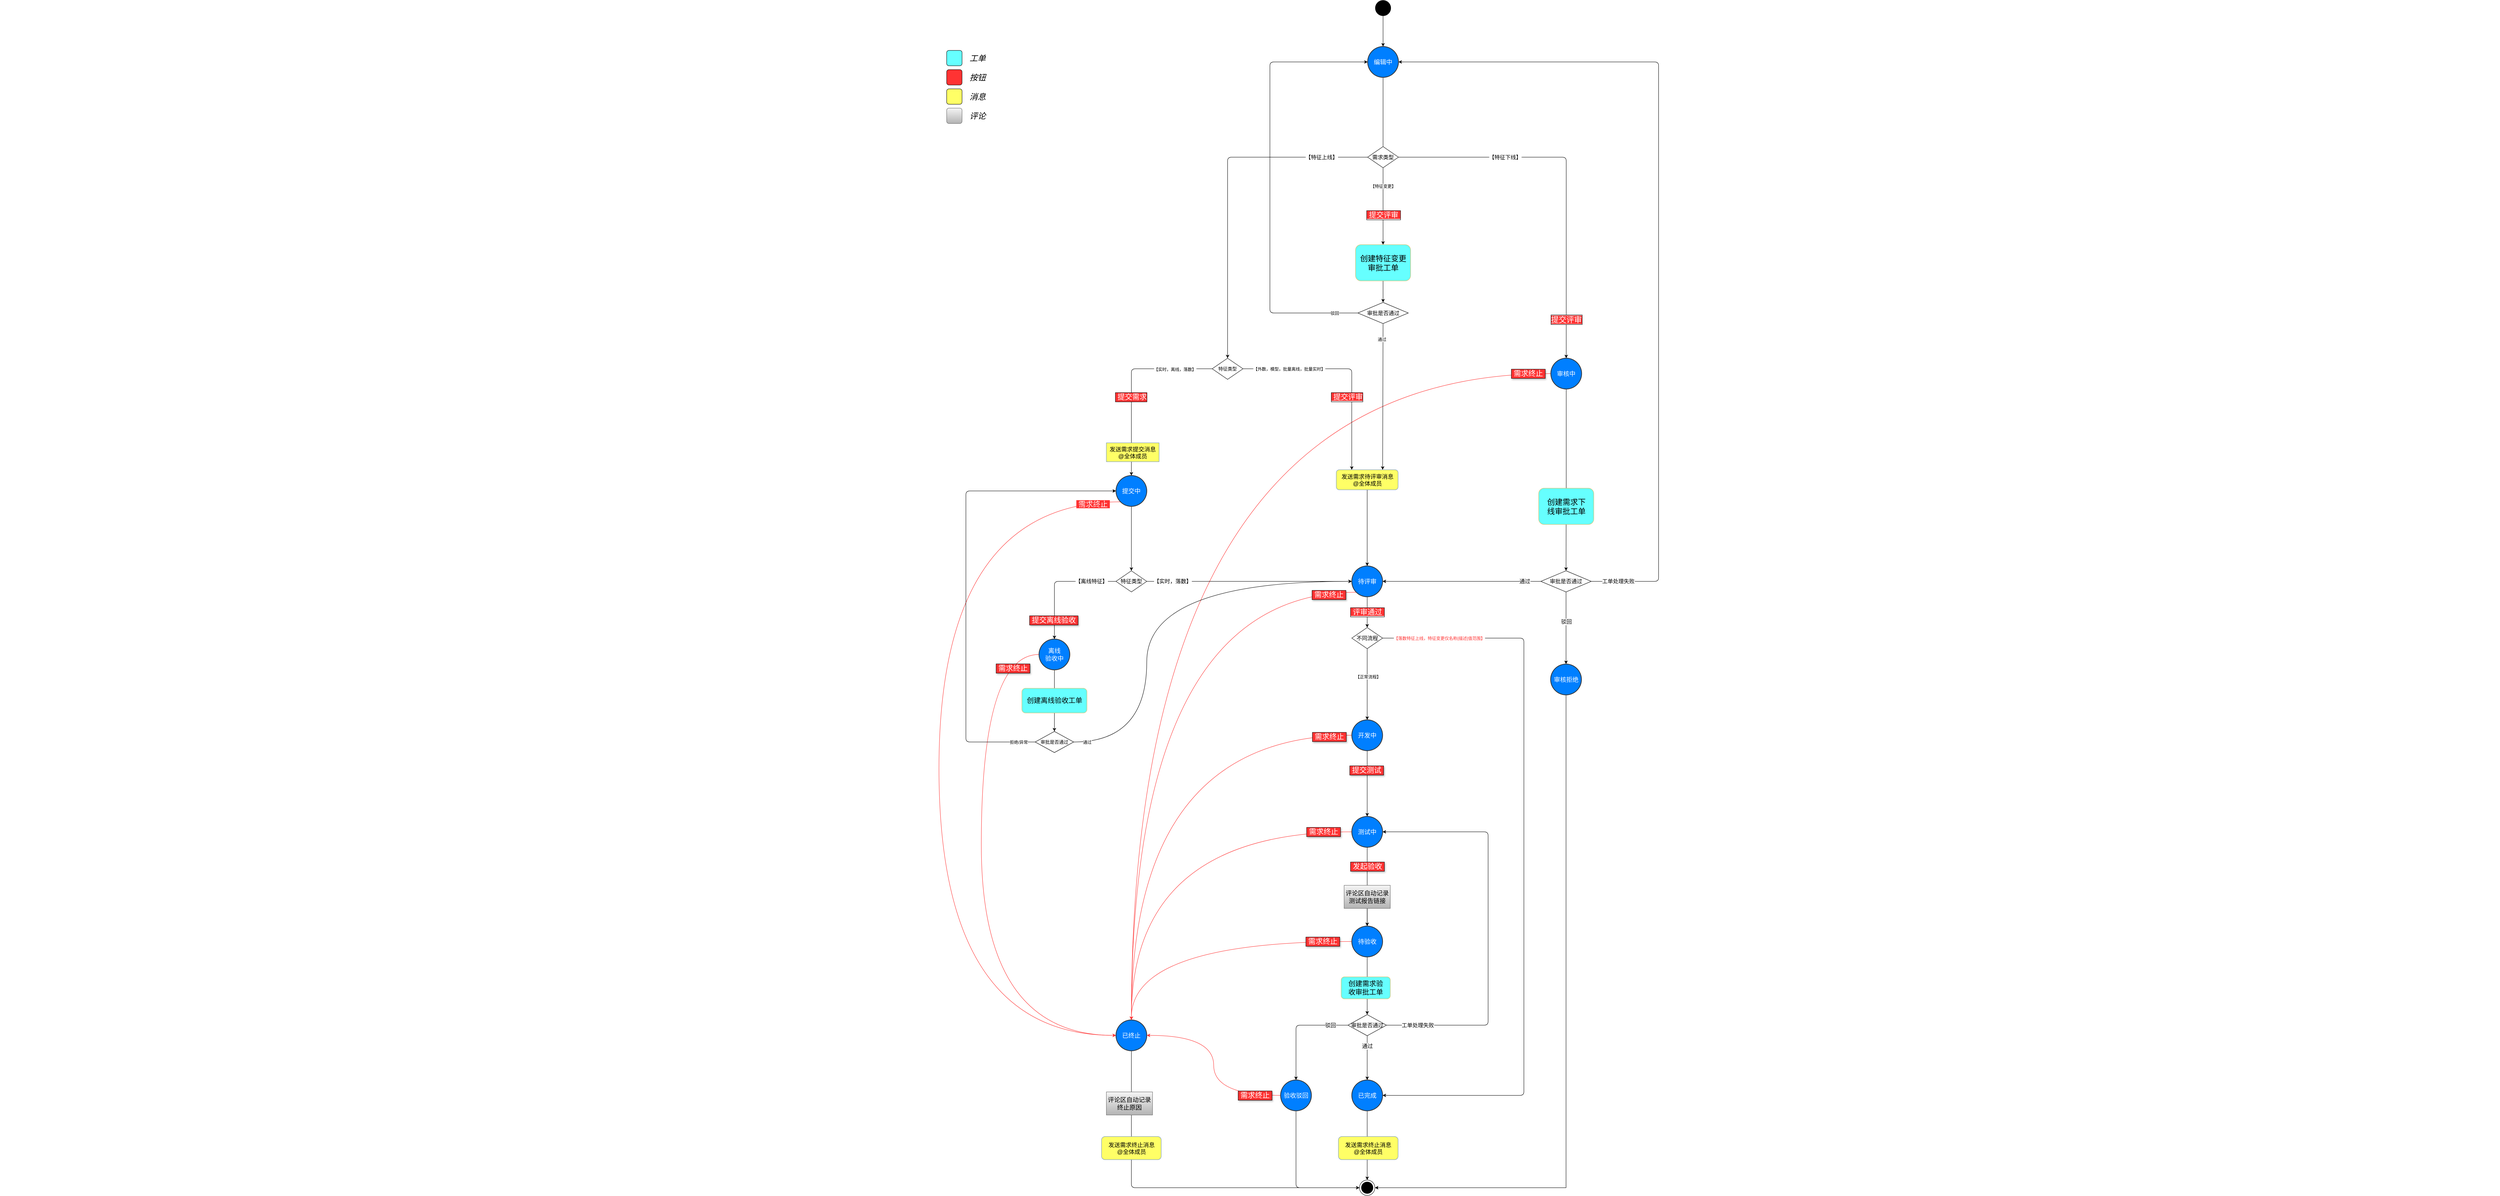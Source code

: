 <mxfile version="24.7.6">
  <diagram name="第 1 页" id="z-M220Xnp6lkOxsr2ZW7">
    <mxGraphModel dx="9175" dy="10746" grid="0" gridSize="10" guides="1" tooltips="1" connect="1" arrows="1" fold="1" page="1" pageScale="2" pageWidth="3300" pageHeight="4681" background="none" math="0" shadow="0">
      <root>
        <mxCell id="0" />
        <mxCell id="1" parent="0" />
        <mxCell id="qgJqCZxHj2D4JbPyjESp-24" style="edgeStyle=orthogonalEdgeStyle;rounded=0;orthogonalLoop=1;jettySize=auto;html=1;exitX=0.5;exitY=1;exitDx=0;exitDy=0;entryX=0.5;entryY=0;entryDx=0;entryDy=0;endArrow=none;endFill=0;" parent="1" source="qgJqCZxHj2D4JbPyjESp-26" target="qgJqCZxHj2D4JbPyjESp-67" edge="1">
          <mxGeometry relative="1" as="geometry" />
        </mxCell>
        <mxCell id="qgJqCZxHj2D4JbPyjESp-26" value="编辑中" style="ellipse;whiteSpace=wrap;html=1;aspect=fixed;strokeWidth=2;fillColor=#007FFF;strokeColor=#36393d;fontColor=#FFFFFF;fontSize=16;" parent="1" vertex="1">
          <mxGeometry x="1374.02" y="-10" width="80" height="80" as="geometry" />
        </mxCell>
        <mxCell id="qgJqCZxHj2D4JbPyjESp-27" style="edgeStyle=orthogonalEdgeStyle;rounded=0;orthogonalLoop=1;jettySize=auto;html=1;exitX=0.5;exitY=1;exitDx=0;exitDy=0;entryX=0.5;entryY=0;entryDx=0;entryDy=0;curved=1;strokeColor=#000000;" parent="1" source="qgJqCZxHj2D4JbPyjESp-29" target="qgJqCZxHj2D4JbPyjESp-112" edge="1">
          <mxGeometry relative="1" as="geometry" />
        </mxCell>
        <mxCell id="FUP94ncfJCfUUYkLqNeV-58" value="&lt;span style=&quot;color: rgb(255, 255, 255); font-size: 19px; background-color: rgb(255, 51, 51);&quot;&gt;&amp;nbsp;需求终止&amp;nbsp;&lt;/span&gt;" style="edgeLabel;html=1;align=center;verticalAlign=middle;resizable=0;points=[];" vertex="1" connectable="0" parent="qgJqCZxHj2D4JbPyjESp-27">
          <mxGeometry x="-0.152" y="-2" relative="1" as="geometry">
            <mxPoint x="-98" y="-76" as="offset" />
          </mxGeometry>
        </mxCell>
        <mxCell id="FUP94ncfJCfUUYkLqNeV-60" style="edgeStyle=orthogonalEdgeStyle;rounded=0;orthogonalLoop=1;jettySize=auto;html=1;exitX=0;exitY=1;exitDx=0;exitDy=0;entryX=0;entryY=0.5;entryDx=0;entryDy=0;curved=1;strokeColor=#FF3333;labelBorderColor=default;" edge="1" parent="1" source="qgJqCZxHj2D4JbPyjESp-29" target="qgJqCZxHj2D4JbPyjESp-52">
          <mxGeometry relative="1" as="geometry">
            <Array as="points">
              <mxPoint x="260" y="1173" />
              <mxPoint x="260" y="2560" />
            </Array>
          </mxGeometry>
        </mxCell>
        <mxCell id="qgJqCZxHj2D4JbPyjESp-29" value="提交中" style="ellipse;whiteSpace=wrap;html=1;aspect=fixed;strokeWidth=2;fillColor=#007FFF;strokeColor=#36393d;fontColor=#FFFFFF;fontSize=16;" parent="1" vertex="1">
          <mxGeometry x="720" y="1105" width="80" height="80" as="geometry" />
        </mxCell>
        <mxCell id="qgJqCZxHj2D4JbPyjESp-30" style="edgeStyle=orthogonalEdgeStyle;rounded=0;orthogonalLoop=1;jettySize=auto;html=1;exitX=0;exitY=0.5;exitDx=0;exitDy=0;entryX=0;entryY=0.5;entryDx=0;entryDy=0;curved=1;strokeColor=#FF3333;" parent="1" source="qgJqCZxHj2D4JbPyjESp-33" target="qgJqCZxHj2D4JbPyjESp-52" edge="1">
          <mxGeometry relative="1" as="geometry">
            <Array as="points">
              <mxPoint x="370" y="1570" />
              <mxPoint x="370" y="2560" />
            </Array>
          </mxGeometry>
        </mxCell>
        <mxCell id="qgJqCZxHj2D4JbPyjESp-31" value="&lt;span style=&quot;font-size: 19px;&quot;&gt;&amp;nbsp;需求终止&amp;nbsp;&lt;/span&gt;" style="edgeLabel;html=1;align=center;verticalAlign=middle;resizable=0;points=[];labelBorderColor=#000000;fontSize=19;spacingTop=0;spacingLeft=0;textShadow=1;labelBackgroundColor=#FF3333;fontColor=#FFFFFF;" parent="qgJqCZxHj2D4JbPyjESp-30" vertex="1" connectable="0">
          <mxGeometry x="-0.908" y="36" relative="1" as="geometry">
            <mxPoint as="offset" />
          </mxGeometry>
        </mxCell>
        <mxCell id="qgJqCZxHj2D4JbPyjESp-32" style="edgeStyle=orthogonalEdgeStyle;rounded=0;orthogonalLoop=1;jettySize=auto;html=1;exitX=0.5;exitY=1;exitDx=0;exitDy=0;entryX=0.5;entryY=0;entryDx=0;entryDy=0;" parent="1" source="qgJqCZxHj2D4JbPyjESp-33" target="qgJqCZxHj2D4JbPyjESp-96" edge="1">
          <mxGeometry relative="1" as="geometry" />
        </mxCell>
        <mxCell id="qgJqCZxHj2D4JbPyjESp-33" value="离线&lt;div&gt;验收中&lt;/div&gt;" style="ellipse;whiteSpace=wrap;html=1;aspect=fixed;strokeWidth=2;fillColor=#007FFF;strokeColor=#36393d;fontColor=#FFFFFF;fontSize=16;" parent="1" vertex="1">
          <mxGeometry x="520" y="1530" width="80" height="80" as="geometry" />
        </mxCell>
        <mxCell id="qgJqCZxHj2D4JbPyjESp-36" style="edgeStyle=orthogonalEdgeStyle;rounded=0;orthogonalLoop=1;jettySize=auto;html=1;exitX=0;exitY=1;exitDx=0;exitDy=0;entryX=0.5;entryY=0;entryDx=0;entryDy=0;curved=1;strokeColor=#FF3333;" parent="1" source="qgJqCZxHj2D4JbPyjESp-39" target="qgJqCZxHj2D4JbPyjESp-52" edge="1">
          <mxGeometry relative="1" as="geometry" />
        </mxCell>
        <mxCell id="qgJqCZxHj2D4JbPyjESp-37" value="&lt;span style=&quot;color: rgba(0, 0, 0, 0); font-family: monospace; font-size: 0px; text-align: start; background-color: rgb(251, 251, 251);&quot;&gt;%3CmxGraphModel%3E%3Croot%3E%3CmxCell%20id%3D%220%22%2F%3E%3CmxCell%20id%3D%221%22%20parent%3D%220%22%2F%3E%3CmxCell%20id%3D%222%22%20value%3D%22%26amp%3Bnbsp%3B%E9%9C%80%E6%B1%82%E7%BB%88%E6%AD%A2%26amp%3Bnbsp%3B%22%20style%3D%22edgeLabel%3Bhtml%3D1%3Balign%3Dcenter%3BverticalAlign%3Dmiddle%3Bresizable%3D0%3Bpoints%3D%5B%5D%3BlabelBorderColor%3Ddefault%3BlabelBackgroundColor%3D%2366FF66%3BfontSize%3D15%3B%22%20vertex%3D%221%22%20connectable%3D%220%22%20parent%3D%221%22%3E%3CmxGeometry%20x%3D%221789.556%22%20y%3D%22840%22%20as%3D%22geometry%22%2F%3E%3C%2FmxCell%3E%3C%2Froot%3E%3C%2FmxGraphModel%3E&lt;/span&gt;" style="edgeLabel;html=1;align=center;verticalAlign=middle;resizable=0;points=[];" parent="qgJqCZxHj2D4JbPyjESp-36" vertex="1" connectable="0">
          <mxGeometry x="-0.917" y="10" relative="1" as="geometry">
            <mxPoint as="offset" />
          </mxGeometry>
        </mxCell>
        <mxCell id="qgJqCZxHj2D4JbPyjESp-38" value="&lt;font style=&quot;font-size: 19px;&quot;&gt;&amp;nbsp;需求终止&amp;nbsp;&lt;/font&gt;" style="edgeLabel;html=1;align=center;verticalAlign=middle;resizable=0;points=[];labelBorderColor=#000000;labelBackgroundColor=#FF3333;fontSize=19;spacingTop=0;spacingLeft=0;textShadow=1;fontColor=#FFFFFF;" parent="qgJqCZxHj2D4JbPyjESp-36" vertex="1" connectable="0">
          <mxGeometry x="-0.916" y="3" relative="1" as="geometry">
            <mxPoint x="-1" y="3" as="offset" />
          </mxGeometry>
        </mxCell>
        <mxCell id="FUP94ncfJCfUUYkLqNeV-16" value="&lt;meta charset=&quot;utf-8&quot;&gt;&lt;span style=&quot;color: rgb(255, 255, 255); font-family: Helvetica; font-size: 19px; font-style: normal; font-variant-ligatures: normal; font-variant-caps: normal; font-weight: 400; letter-spacing: normal; orphans: 2; text-align: center; text-indent: 0px; text-transform: none; widows: 2; word-spacing: 0px; -webkit-text-stroke-width: 0px; white-space: nowrap; background-color: rgb(255, 51, 51); text-decoration-thickness: initial; text-decoration-style: initial; text-decoration-color: initial; display: inline !important; float: none;&quot;&gt;&amp;nbsp;评审通过&amp;nbsp;&lt;/span&gt;" style="edgeStyle=orthogonalEdgeStyle;rounded=0;orthogonalLoop=1;jettySize=auto;html=1;exitX=0.5;exitY=1;exitDx=0;exitDy=0;entryX=0.5;entryY=0;entryDx=0;entryDy=0;labelBorderColor=default;" edge="1" parent="1" source="qgJqCZxHj2D4JbPyjESp-39" target="FUP94ncfJCfUUYkLqNeV-15">
          <mxGeometry relative="1" as="geometry" />
        </mxCell>
        <mxCell id="qgJqCZxHj2D4JbPyjESp-39" value="待评审" style="ellipse;whiteSpace=wrap;html=1;aspect=fixed;strokeWidth=2;fillColor=#007FFF;strokeColor=#36393d;fontColor=#FFFFFF;fontSize=16;" parent="1" vertex="1">
          <mxGeometry x="1332.79" y="1340" width="80" height="80" as="geometry" />
        </mxCell>
        <mxCell id="qgJqCZxHj2D4JbPyjESp-40" style="edgeStyle=orthogonalEdgeStyle;rounded=0;orthogonalLoop=1;jettySize=auto;html=1;exitX=0.5;exitY=1;exitDx=0;exitDy=0;entryX=0.5;entryY=0;entryDx=0;entryDy=0;" parent="1" source="qgJqCZxHj2D4JbPyjESp-43" target="qgJqCZxHj2D4JbPyjESp-82" edge="1">
          <mxGeometry relative="1" as="geometry" />
        </mxCell>
        <mxCell id="qgJqCZxHj2D4JbPyjESp-41" style="edgeStyle=orthogonalEdgeStyle;rounded=0;orthogonalLoop=1;jettySize=auto;html=1;exitX=0;exitY=0.5;exitDx=0;exitDy=0;entryX=0.5;entryY=0;entryDx=0;entryDy=0;curved=1;strokeColor=#FF3333;" parent="1" source="qgJqCZxHj2D4JbPyjESp-43" target="qgJqCZxHj2D4JbPyjESp-52" edge="1">
          <mxGeometry relative="1" as="geometry" />
        </mxCell>
        <mxCell id="qgJqCZxHj2D4JbPyjESp-42" value="&amp;nbsp;需求终止&amp;nbsp;" style="edgeLabel;html=1;align=center;verticalAlign=middle;resizable=0;points=[];labelBorderColor=#000000;labelBackgroundColor=#FF3333;fontSize=19;spacingTop=0;spacingLeft=0;textShadow=1;fontColor=#FFFFFF;" parent="qgJqCZxHj2D4JbPyjESp-41" vertex="1" connectable="0">
          <mxGeometry x="-0.947" y="2" relative="1" as="geometry">
            <mxPoint x="14" y="-2" as="offset" />
          </mxGeometry>
        </mxCell>
        <mxCell id="qgJqCZxHj2D4JbPyjESp-43" value="审核中" style="ellipse;whiteSpace=wrap;html=1;aspect=fixed;strokeWidth=2;fillColor=#007FFF;strokeColor=#36393d;fontColor=#FFFFFF;fontSize=16;" parent="1" vertex="1">
          <mxGeometry x="1850" y="800" width="80" height="80" as="geometry" />
        </mxCell>
        <mxCell id="qgJqCZxHj2D4JbPyjESp-44" style="edgeStyle=orthogonalEdgeStyle;rounded=0;orthogonalLoop=1;jettySize=auto;html=1;exitX=0.5;exitY=1;exitDx=0;exitDy=0;entryX=0.5;entryY=0;entryDx=0;entryDy=0;" parent="1" source="qgJqCZxHj2D4JbPyjESp-98" target="qgJqCZxHj2D4JbPyjESp-56" edge="1">
          <mxGeometry relative="1" as="geometry" />
        </mxCell>
        <mxCell id="qgJqCZxHj2D4JbPyjESp-46" style="edgeStyle=orthogonalEdgeStyle;rounded=0;orthogonalLoop=1;jettySize=auto;html=1;exitX=0;exitY=0.5;exitDx=0;exitDy=0;entryX=0.5;entryY=0;entryDx=0;entryDy=0;curved=1;strokeColor=#FF3333;" parent="1" source="qgJqCZxHj2D4JbPyjESp-48" target="qgJqCZxHj2D4JbPyjESp-52" edge="1">
          <mxGeometry relative="1" as="geometry" />
        </mxCell>
        <mxCell id="qgJqCZxHj2D4JbPyjESp-47" value="&lt;span style=&quot;font-size: 19px;&quot;&gt;&amp;nbsp;需求终止&amp;nbsp;&lt;/span&gt;" style="edgeLabel;html=1;align=center;verticalAlign=middle;resizable=0;points=[];labelBorderColor=#000000;fontSize=19;spacingTop=0;spacingLeft=0;textShadow=1;labelBackgroundColor=#FF3333;fontColor=#FFFFFF;" parent="qgJqCZxHj2D4JbPyjESp-46" vertex="1" connectable="0">
          <mxGeometry x="-0.82" y="2" relative="1" as="geometry">
            <mxPoint x="21" y="-2" as="offset" />
          </mxGeometry>
        </mxCell>
        <mxCell id="qgJqCZxHj2D4JbPyjESp-48" value="测试中" style="ellipse;whiteSpace=wrap;html=1;aspect=fixed;strokeWidth=2;fillColor=#007FFF;strokeColor=#36393d;fontColor=#FFFFFF;fontSize=16;" parent="1" vertex="1">
          <mxGeometry x="1332.79" y="1991" width="80" height="80" as="geometry" />
        </mxCell>
        <mxCell id="qgJqCZxHj2D4JbPyjESp-49" style="edgeStyle=orthogonalEdgeStyle;rounded=0;orthogonalLoop=1;jettySize=auto;html=1;exitX=0.5;exitY=1;exitDx=0;exitDy=0;entryX=0.5;entryY=0;entryDx=0;entryDy=0;" parent="1" source="qgJqCZxHj2D4JbPyjESp-50" target="qgJqCZxHj2D4JbPyjESp-83" edge="1">
          <mxGeometry relative="1" as="geometry" />
        </mxCell>
        <mxCell id="qgJqCZxHj2D4JbPyjESp-50" value="已完成" style="ellipse;whiteSpace=wrap;html=1;aspect=fixed;strokeWidth=2;fillColor=#007FFF;strokeColor=#36393d;fontColor=#FFFFFF;fontSize=16;" parent="1" vertex="1">
          <mxGeometry x="1332.79" y="2676" width="80" height="80" as="geometry" />
        </mxCell>
        <mxCell id="qgJqCZxHj2D4JbPyjESp-51" style="edgeStyle=orthogonalEdgeStyle;rounded=1;orthogonalLoop=1;jettySize=auto;html=1;exitX=0.5;exitY=1;exitDx=0;exitDy=0;entryX=0;entryY=0.5;entryDx=0;entryDy=0;curved=0;" parent="1" source="qgJqCZxHj2D4JbPyjESp-52" target="qgJqCZxHj2D4JbPyjESp-83" edge="1">
          <mxGeometry relative="1" as="geometry" />
        </mxCell>
        <mxCell id="qgJqCZxHj2D4JbPyjESp-52" value="已终止" style="ellipse;whiteSpace=wrap;html=1;aspect=fixed;strokeWidth=2;fillColor=#007FFF;strokeColor=#36393d;fontColor=#FFFFFF;fontSize=16;" parent="1" vertex="1">
          <mxGeometry x="720" y="2520" width="80" height="80" as="geometry" />
        </mxCell>
        <mxCell id="qgJqCZxHj2D4JbPyjESp-53" style="edgeStyle=orthogonalEdgeStyle;rounded=0;orthogonalLoop=1;jettySize=auto;html=1;exitX=0.5;exitY=1;exitDx=0;exitDy=0;" parent="1" source="qgJqCZxHj2D4JbPyjESp-56" target="qgJqCZxHj2D4JbPyjESp-106" edge="1">
          <mxGeometry relative="1" as="geometry" />
        </mxCell>
        <mxCell id="qgJqCZxHj2D4JbPyjESp-54" style="edgeStyle=orthogonalEdgeStyle;rounded=0;orthogonalLoop=1;jettySize=auto;html=1;exitX=0;exitY=0.5;exitDx=0;exitDy=0;entryX=0.5;entryY=0;entryDx=0;entryDy=0;curved=1;strokeColor=#FF3333;" parent="1" source="qgJqCZxHj2D4JbPyjESp-56" target="qgJqCZxHj2D4JbPyjESp-52" edge="1">
          <mxGeometry relative="1" as="geometry" />
        </mxCell>
        <mxCell id="qgJqCZxHj2D4JbPyjESp-55" value="&lt;span style=&quot;font-size: 19px;&quot;&gt;&amp;nbsp;需求终止&amp;nbsp;&lt;/span&gt;" style="edgeLabel;html=1;align=center;verticalAlign=middle;resizable=0;points=[];labelBorderColor=#000000;fontSize=19;spacingTop=0;spacingLeft=0;textShadow=1;labelBackgroundColor=#FF3333;fontColor=#FFFFFF;" parent="qgJqCZxHj2D4JbPyjESp-54" vertex="1" connectable="0">
          <mxGeometry x="-0.774" y="4" relative="1" as="geometry">
            <mxPoint x="12" y="-4" as="offset" />
          </mxGeometry>
        </mxCell>
        <mxCell id="qgJqCZxHj2D4JbPyjESp-56" value="待验收" style="ellipse;whiteSpace=wrap;html=1;aspect=fixed;strokeWidth=2;fillColor=#007FFF;strokeColor=#36393d;fontColor=#FFFFFF;fontSize=16;" parent="1" vertex="1">
          <mxGeometry x="1332.79" y="2276" width="80" height="80" as="geometry" />
        </mxCell>
        <mxCell id="qgJqCZxHj2D4JbPyjESp-57" style="edgeStyle=orthogonalEdgeStyle;rounded=1;orthogonalLoop=1;jettySize=auto;html=1;exitX=0.5;exitY=1;exitDx=0;exitDy=0;entryX=0;entryY=0.5;entryDx=0;entryDy=0;curved=0;" parent="1" source="qgJqCZxHj2D4JbPyjESp-60" target="qgJqCZxHj2D4JbPyjESp-83" edge="1">
          <mxGeometry relative="1" as="geometry" />
        </mxCell>
        <mxCell id="qgJqCZxHj2D4JbPyjESp-58" style="rounded=0;orthogonalLoop=1;jettySize=auto;html=1;exitX=0;exitY=0.5;exitDx=0;exitDy=0;entryX=1;entryY=0.5;entryDx=0;entryDy=0;edgeStyle=orthogonalEdgeStyle;curved=1;strokeColor=#FF3333;" parent="1" source="qgJqCZxHj2D4JbPyjESp-60" target="qgJqCZxHj2D4JbPyjESp-52" edge="1">
          <mxGeometry relative="1" as="geometry" />
        </mxCell>
        <mxCell id="qgJqCZxHj2D4JbPyjESp-59" value="&lt;span style=&quot;font-size: 19px;&quot;&gt;&amp;nbsp;需求终止&amp;nbsp;&lt;/span&gt;" style="edgeLabel;html=1;align=center;verticalAlign=middle;resizable=0;points=[];labelBorderColor=#000000;textShadow=1;fontColor=#FFFFFF;labelBackgroundColor=#FF3333;fontSize=19;" parent="qgJqCZxHj2D4JbPyjESp-58" vertex="1" connectable="0">
          <mxGeometry x="-0.558" y="-23" relative="1" as="geometry">
            <mxPoint x="44" y="23" as="offset" />
          </mxGeometry>
        </mxCell>
        <mxCell id="qgJqCZxHj2D4JbPyjESp-60" value="验收驳回" style="ellipse;whiteSpace=wrap;html=1;aspect=fixed;strokeWidth=2;fillColor=#007FFF;strokeColor=#36393d;fontColor=#FFFFFF;fontSize=16;" parent="1" vertex="1">
          <mxGeometry x="1147.79" y="2676" width="80" height="80" as="geometry" />
        </mxCell>
        <mxCell id="qgJqCZxHj2D4JbPyjESp-61" style="edgeStyle=orthogonalEdgeStyle;rounded=0;orthogonalLoop=1;jettySize=auto;html=1;exitX=0.5;exitY=1;exitDx=0;exitDy=0;" parent="1" source="qgJqCZxHj2D4JbPyjESp-62" target="qgJqCZxHj2D4JbPyjESp-26" edge="1">
          <mxGeometry relative="1" as="geometry" />
        </mxCell>
        <mxCell id="qgJqCZxHj2D4JbPyjESp-62" value="" style="ellipse;whiteSpace=wrap;html=1;aspect=fixed;fillColor=#000000;" parent="1" vertex="1">
          <mxGeometry x="1394.02" y="-130" width="40" height="40" as="geometry" />
        </mxCell>
        <mxCell id="qgJqCZxHj2D4JbPyjESp-63" value="&lt;span style=&quot;background-color: rgb(255, 51, 51); font-size: 20px;&quot;&gt;&lt;font color=&quot;#ffffff&quot; style=&quot;font-size: 20px;&quot;&gt;提交评审&lt;/font&gt;&lt;/span&gt;" style="edgeStyle=orthogonalEdgeStyle;rounded=1;orthogonalLoop=1;jettySize=auto;html=1;exitX=1;exitY=0.5;exitDx=0;exitDy=0;entryX=0.5;entryY=0;entryDx=0;entryDy=0;curved=0;labelBorderColor=default;fontSize=20;" parent="1" source="qgJqCZxHj2D4JbPyjESp-67" target="qgJqCZxHj2D4JbPyjESp-43" edge="1">
          <mxGeometry x="0.789" relative="1" as="geometry">
            <mxPoint as="offset" />
          </mxGeometry>
        </mxCell>
        <mxCell id="qgJqCZxHj2D4JbPyjESp-64" value="【特征下线】" style="edgeLabel;html=1;align=center;verticalAlign=middle;resizable=0;points=[];fontSize=14;" parent="qgJqCZxHj2D4JbPyjESp-63" vertex="1" connectable="0">
          <mxGeometry x="-0.32" y="2" relative="1" as="geometry">
            <mxPoint x="-49" y="2" as="offset" />
          </mxGeometry>
        </mxCell>
        <mxCell id="qgJqCZxHj2D4JbPyjESp-65" style="edgeStyle=orthogonalEdgeStyle;rounded=1;orthogonalLoop=1;jettySize=auto;html=1;exitX=0;exitY=0.5;exitDx=0;exitDy=0;curved=0;" parent="1" source="qgJqCZxHj2D4JbPyjESp-67" target="qgJqCZxHj2D4JbPyjESp-70" edge="1">
          <mxGeometry relative="1" as="geometry" />
        </mxCell>
        <mxCell id="qgJqCZxHj2D4JbPyjESp-66" value="【特征上线】" style="edgeLabel;html=1;align=center;verticalAlign=middle;resizable=0;points=[];fontSize=14;" parent="qgJqCZxHj2D4JbPyjESp-65" vertex="1" connectable="0">
          <mxGeometry x="-0.729" y="-1" relative="1" as="geometry">
            <mxPoint y="1" as="offset" />
          </mxGeometry>
        </mxCell>
        <mxCell id="FUP94ncfJCfUUYkLqNeV-23" style="edgeStyle=orthogonalEdgeStyle;rounded=0;orthogonalLoop=1;jettySize=auto;html=1;exitX=0.5;exitY=1;exitDx=0;exitDy=0;entryX=0.5;entryY=0;entryDx=0;entryDy=0;" edge="1" parent="1" source="qgJqCZxHj2D4JbPyjESp-67" target="FUP94ncfJCfUUYkLqNeV-40">
          <mxGeometry relative="1" as="geometry">
            <mxPoint x="1409.995" y="400" as="targetPoint" />
          </mxGeometry>
        </mxCell>
        <mxCell id="FUP94ncfJCfUUYkLqNeV-37" value="&lt;span style=&quot;color: rgba(0, 0, 0, 0); font-family: monospace; font-size: 0px; text-align: start; background-color: rgb(251, 251, 251);&quot;&gt;%3CmxGraphModel%3E%3Croot%3E%3CmxCell%20id%3D%220%22%2F%3E%3CmxCell%20id%3D%221%22%20parent%3D%220%22%2F%3E%3CmxCell%20id%3D%222%22%20value%3D%22%26amp%3Bnbsp%3B%E9%9C%80%E6%B1%82%E7%BB%88%E6%AD%A2%26amp%3Bnbsp%3B%22%20style%3D%22edgeLabel%3Bhtml%3D1%3Balign%3Dcenter%3BverticalAlign%3Dmiddle%3Bresizable%3D0%3Bpoints%3D%5B%5D%3BlabelBorderColor%3D%23000000%3BlabelBackgroundColor%3D%23FF3333%3BfontSize%3D19%3BspacingTop%3D0%3BspacingLeft%3D0%3BtextShadow%3D1%3BfontColor%3D%23FFFFFF%3B%22%20vertex%3D%221%22%20connectable%3D%220%22%20parent%3D%221%22%3E%3CmxGeometry%20x%3D%221790.25%22%20y%3D%22840%22%20as%3D%22geometry%22%2F%3E%3C%2FmxCell%3E%3C%2Froot%3E%3C%2FmxGraphModel%3E&lt;/span&gt;" style="edgeLabel;html=1;align=center;verticalAlign=middle;resizable=0;points=[];" vertex="1" connectable="0" parent="FUP94ncfJCfUUYkLqNeV-23">
          <mxGeometry x="-0.068" y="3" relative="1" as="geometry">
            <mxPoint as="offset" />
          </mxGeometry>
        </mxCell>
        <mxCell id="FUP94ncfJCfUUYkLqNeV-39" value="&lt;span style=&quot;color: rgb(255, 255, 255); font-size: 19px; background-color: rgb(255, 51, 51);&quot;&gt;&amp;nbsp;提交评审&amp;nbsp;&lt;/span&gt;" style="edgeLabel;html=1;align=center;verticalAlign=middle;resizable=0;points=[];labelBorderColor=default;" vertex="1" connectable="0" parent="FUP94ncfJCfUUYkLqNeV-23">
          <mxGeometry x="-0.127" y="1" relative="1" as="geometry">
            <mxPoint y="35" as="offset" />
          </mxGeometry>
        </mxCell>
        <mxCell id="FUP94ncfJCfUUYkLqNeV-57" value="【特征变更】" style="edgeLabel;html=1;align=center;verticalAlign=middle;resizable=0;points=[];" vertex="1" connectable="0" parent="FUP94ncfJCfUUYkLqNeV-23">
          <mxGeometry x="-0.51" relative="1" as="geometry">
            <mxPoint y="-1" as="offset" />
          </mxGeometry>
        </mxCell>
        <mxCell id="qgJqCZxHj2D4JbPyjESp-67" value="需求类型" style="rhombus;whiteSpace=wrap;html=1;fontSize=14;" parent="1" vertex="1">
          <mxGeometry x="1374.02" y="250" width="80" height="55" as="geometry" />
        </mxCell>
        <mxCell id="qgJqCZxHj2D4JbPyjESp-68" style="edgeStyle=orthogonalEdgeStyle;rounded=1;orthogonalLoop=1;jettySize=auto;html=1;curved=0;entryX=0.25;entryY=0;entryDx=0;entryDy=0;" parent="1" source="qgJqCZxHj2D4JbPyjESp-70" target="qgJqCZxHj2D4JbPyjESp-113" edge="1">
          <mxGeometry relative="1" as="geometry">
            <mxPoint x="1050" y="942.5" as="sourcePoint" />
            <mxPoint x="1373" y="1090" as="targetPoint" />
          </mxGeometry>
        </mxCell>
        <mxCell id="qgJqCZxHj2D4JbPyjESp-69" value="【外数，模型，批量离线，批量实时】" style="edgeLabel;html=1;align=center;verticalAlign=middle;resizable=0;points=[];" parent="qgJqCZxHj2D4JbPyjESp-68" vertex="1" connectable="0">
          <mxGeometry x="-0.211" y="-1" relative="1" as="geometry">
            <mxPoint x="-95" y="-1" as="offset" />
          </mxGeometry>
        </mxCell>
        <mxCell id="FUP94ncfJCfUUYkLqNeV-11" value="&lt;span style=&quot;color: rgb(255, 255, 255); font-size: 19px; background-color: rgb(255, 51, 51);&quot;&gt;&amp;nbsp;提交评审&lt;/span&gt;" style="edgeLabel;html=1;align=center;verticalAlign=middle;resizable=0;points=[];labelBorderColor=default;" vertex="1" connectable="0" parent="qgJqCZxHj2D4JbPyjESp-68">
          <mxGeometry x="0.106" y="3" relative="1" as="geometry">
            <mxPoint x="-16" y="54" as="offset" />
          </mxGeometry>
        </mxCell>
        <mxCell id="qgJqCZxHj2D4JbPyjESp-70" value="特征类型" style="rhombus;whiteSpace=wrap;html=1;" parent="1" vertex="1">
          <mxGeometry x="970" y="800" width="80" height="55" as="geometry" />
        </mxCell>
        <mxCell id="qgJqCZxHj2D4JbPyjESp-71" style="edgeStyle=orthogonalEdgeStyle;rounded=0;orthogonalLoop=1;jettySize=auto;html=1;exitX=0;exitY=0.5;exitDx=0;exitDy=0;entryX=0.5;entryY=0;entryDx=0;entryDy=0;curved=1;strokeColor=#FF3333;" parent="1" source="qgJqCZxHj2D4JbPyjESp-73" target="qgJqCZxHj2D4JbPyjESp-52" edge="1">
          <mxGeometry relative="1" as="geometry" />
        </mxCell>
        <mxCell id="qgJqCZxHj2D4JbPyjESp-72" value="&lt;span style=&quot;font-size: 19px;&quot;&gt;&amp;nbsp;需求终止&amp;nbsp;&lt;/span&gt;" style="edgeLabel;html=1;align=center;verticalAlign=middle;resizable=0;points=[];labelBorderColor=#000000;fontSize=19;spacingTop=0;spacingLeft=0;textShadow=1;labelBackgroundColor=#FF3333;fontColor=#FFFFFF;" parent="qgJqCZxHj2D4JbPyjESp-71" vertex="1" connectable="0">
          <mxGeometry x="-0.91" y="4" relative="1" as="geometry">
            <mxPoint as="offset" />
          </mxGeometry>
        </mxCell>
        <mxCell id="qgJqCZxHj2D4JbPyjESp-73" value="开发中" style="ellipse;whiteSpace=wrap;html=1;aspect=fixed;strokeWidth=2;fillColor=#007FFF;strokeColor=#36393d;fontColor=#FFFFFF;fontSize=16;" parent="1" vertex="1">
          <mxGeometry x="1332.79" y="1740" width="80" height="80" as="geometry" />
        </mxCell>
        <mxCell id="qgJqCZxHj2D4JbPyjESp-74" value="" style="edgeStyle=orthogonalEdgeStyle;rounded=0;orthogonalLoop=1;jettySize=auto;html=1;exitX=0.5;exitY=1;exitDx=0;exitDy=0;" parent="1" source="qgJqCZxHj2D4JbPyjESp-73" target="qgJqCZxHj2D4JbPyjESp-48" edge="1">
          <mxGeometry x="-0.005" relative="1" as="geometry">
            <mxPoint as="offset" />
          </mxGeometry>
        </mxCell>
        <mxCell id="qgJqCZxHj2D4JbPyjESp-75" value="&lt;span style=&quot;font-size: 19px;&quot;&gt;&amp;nbsp;提交测试&amp;nbsp;&lt;/span&gt;" style="edgeLabel;html=1;align=center;verticalAlign=middle;resizable=0;points=[];labelBorderColor=#000000;textShadow=1;fontSize=19;spacingTop=0;spacingLeft=0;labelBackgroundColor=#FF3333;fontColor=#FFFFFF;" parent="qgJqCZxHj2D4JbPyjESp-74" vertex="1" connectable="0">
          <mxGeometry x="-0.411" y="-2" relative="1" as="geometry">
            <mxPoint as="offset" />
          </mxGeometry>
        </mxCell>
        <mxCell id="qgJqCZxHj2D4JbPyjESp-76" style="edgeStyle=orthogonalEdgeStyle;rounded=0;orthogonalLoop=1;jettySize=auto;html=1;exitX=0;exitY=0.5;exitDx=0;exitDy=0;entryX=1;entryY=0.5;entryDx=0;entryDy=0;" parent="1" source="qgJqCZxHj2D4JbPyjESp-82" target="qgJqCZxHj2D4JbPyjESp-39" edge="1">
          <mxGeometry relative="1" as="geometry" />
        </mxCell>
        <mxCell id="qgJqCZxHj2D4JbPyjESp-77" value="通过" style="edgeLabel;html=1;align=center;verticalAlign=middle;resizable=0;points=[];fontSize=14;" parent="qgJqCZxHj2D4JbPyjESp-76" vertex="1" connectable="0">
          <mxGeometry x="-0.798" y="1" relative="1" as="geometry">
            <mxPoint x="-1" y="-1" as="offset" />
          </mxGeometry>
        </mxCell>
        <mxCell id="qgJqCZxHj2D4JbPyjESp-78" style="rounded=0;orthogonalLoop=1;jettySize=auto;html=1;entryX=0.5;entryY=0;entryDx=0;entryDy=0;exitX=0.5;exitY=1;exitDx=0;exitDy=0;" parent="1" source="qgJqCZxHj2D4JbPyjESp-82" target="qgJqCZxHj2D4JbPyjESp-115" edge="1">
          <mxGeometry relative="1" as="geometry">
            <mxPoint x="1887.46" y="1408" as="sourcePoint" />
            <mxPoint x="1887.46" y="1559" as="targetPoint" />
          </mxGeometry>
        </mxCell>
        <mxCell id="qgJqCZxHj2D4JbPyjESp-79" value="&lt;font style=&quot;font-size: 14px;&quot;&gt;驳回&lt;/font&gt;" style="edgeLabel;html=1;align=center;verticalAlign=middle;resizable=0;points=[];" parent="qgJqCZxHj2D4JbPyjESp-78" vertex="1" connectable="0">
          <mxGeometry x="-0.222" y="3" relative="1" as="geometry">
            <mxPoint x="-3" y="4" as="offset" />
          </mxGeometry>
        </mxCell>
        <mxCell id="qgJqCZxHj2D4JbPyjESp-80" style="edgeStyle=orthogonalEdgeStyle;rounded=1;orthogonalLoop=1;jettySize=auto;html=1;exitX=1;exitY=0.5;exitDx=0;exitDy=0;entryX=1;entryY=0.5;entryDx=0;entryDy=0;curved=0;" parent="1" source="qgJqCZxHj2D4JbPyjESp-82" target="qgJqCZxHj2D4JbPyjESp-26" edge="1">
          <mxGeometry relative="1" as="geometry">
            <Array as="points">
              <mxPoint x="2130" y="1380" />
              <mxPoint x="2130" y="30" />
            </Array>
          </mxGeometry>
        </mxCell>
        <mxCell id="qgJqCZxHj2D4JbPyjESp-81" value="工单处理失败" style="edgeLabel;html=1;align=center;verticalAlign=middle;resizable=0;points=[];fontSize=14;" parent="qgJqCZxHj2D4JbPyjESp-80" vertex="1" connectable="0">
          <mxGeometry x="-0.96" y="1" relative="1" as="geometry">
            <mxPoint x="26" y="1" as="offset" />
          </mxGeometry>
        </mxCell>
        <mxCell id="qgJqCZxHj2D4JbPyjESp-82" value="审批是否通过" style="rhombus;whiteSpace=wrap;html=1;fontSize=14;" parent="1" vertex="1">
          <mxGeometry x="1824" y="1352.5" width="131" height="55" as="geometry" />
        </mxCell>
        <mxCell id="qgJqCZxHj2D4JbPyjESp-83" value="" style="ellipse;whiteSpace=wrap;html=1;aspect=fixed;" parent="1" vertex="1">
          <mxGeometry x="1352.79" y="2936" width="40" height="40" as="geometry" />
        </mxCell>
        <mxCell id="qgJqCZxHj2D4JbPyjESp-84" value="" style="ellipse;whiteSpace=wrap;html=1;aspect=fixed;fillColor=#000000;" parent="1" vertex="1">
          <mxGeometry x="1357.79" y="2941" width="30" height="30" as="geometry" />
        </mxCell>
        <mxCell id="qgJqCZxHj2D4JbPyjESp-85" style="edgeStyle=orthogonalEdgeStyle;rounded=1;orthogonalLoop=1;jettySize=auto;html=1;exitX=1;exitY=0.5;exitDx=0;exitDy=0;entryX=0;entryY=0.5;entryDx=0;entryDy=0;curved=0;" parent="1" source="qgJqCZxHj2D4JbPyjESp-112" target="qgJqCZxHj2D4JbPyjESp-39" edge="1">
          <mxGeometry relative="1" as="geometry" />
        </mxCell>
        <mxCell id="qgJqCZxHj2D4JbPyjESp-86" value="【实时，落数】" style="edgeLabel;html=1;align=center;verticalAlign=middle;resizable=0;points=[];fontSize=14;" parent="qgJqCZxHj2D4JbPyjESp-85" vertex="1" connectable="0">
          <mxGeometry x="-0.752" y="-1" relative="1" as="geometry">
            <mxPoint x="1" y="-1" as="offset" />
          </mxGeometry>
        </mxCell>
        <mxCell id="qgJqCZxHj2D4JbPyjESp-87" value="&lt;span style=&quot;color: rgba(0, 0, 0, 0); font-family: monospace; font-size: 0px; text-align: start; background-color: rgb(251, 251, 251);&quot;&gt;%3CmxGraphModel%3E%3Croot%3E%3CmxCell%20id%3D%220%22%2F%3E%3CmxCell%20id%3D%221%22%20parent%3D%220%22%2F%3E%3CmxCell%20id%3D%222%22%20value%3D%22%26lt%3Bspan%20style%3D%26quot%3Bbackground-color%3A%20rgb(204%2C%20255%2C%20204)%3B%26quot%3B%26gt%3B%E8%AF%84%E5%AE%A1%E9%80%9A%E8%BF%87%26lt%3B%2Fspan%26gt%3B%22%20style%3D%22edgeLabel%3Bhtml%3D1%3Balign%3Dcenter%3BverticalAlign%3Dmiddle%3Bresizable%3D0%3Bpoints%3D%5B%5D%3BlabelBorderColor%3Ddefault%3B%22%20vertex%3D%221%22%20connectable%3D%220%22%20parent%3D%221%22%3E%3CmxGeometry%20x%3D%221006%22%20y%3D%221652.947%22%20as%3D%22geometry%22%2F%3E%3C%2FmxCell%3E%3C%2Froot%3E%3C%2FmxGraphModel%3E&lt;/span&gt;" style="edgeLabel;html=1;align=center;verticalAlign=middle;resizable=0;points=[];" parent="qgJqCZxHj2D4JbPyjESp-85" vertex="1" connectable="0">
          <mxGeometry x="-0.196" relative="1" as="geometry">
            <mxPoint as="offset" />
          </mxGeometry>
        </mxCell>
        <mxCell id="qgJqCZxHj2D4JbPyjESp-88" style="edgeStyle=orthogonalEdgeStyle;rounded=1;orthogonalLoop=1;jettySize=auto;html=1;exitX=0;exitY=0.5;exitDx=0;exitDy=0;curved=0;" parent="1" source="qgJqCZxHj2D4JbPyjESp-112" target="qgJqCZxHj2D4JbPyjESp-33" edge="1">
          <mxGeometry relative="1" as="geometry" />
        </mxCell>
        <mxCell id="qgJqCZxHj2D4JbPyjESp-89" value="【离线特征】" style="edgeLabel;html=1;align=center;verticalAlign=middle;resizable=0;points=[];fontSize=14;" parent="qgJqCZxHj2D4JbPyjESp-88" vertex="1" connectable="0">
          <mxGeometry x="-0.442" y="1" relative="1" as="geometry">
            <mxPoint x="22" y="-1" as="offset" />
          </mxGeometry>
        </mxCell>
        <mxCell id="qgJqCZxHj2D4JbPyjESp-90" value="&lt;span style=&quot;font-size: 19px;&quot;&gt;&amp;nbsp;提交离线验收&amp;nbsp;&lt;/span&gt;" style="edgeLabel;html=1;align=center;verticalAlign=middle;resizable=0;points=[];labelBorderColor=#000000;textShadow=1;fontSize=19;spacingTop=0;spacingLeft=0;labelBackgroundColor=#FF3333;fontColor=#FFFFFF;" parent="qgJqCZxHj2D4JbPyjESp-88" vertex="1" connectable="0">
          <mxGeometry x="0.682" y="-2" relative="1" as="geometry">
            <mxPoint as="offset" />
          </mxGeometry>
        </mxCell>
        <mxCell id="qgJqCZxHj2D4JbPyjESp-91" value="&lt;font style=&quot;font-size: 18px;&quot;&gt;创建离线验收&lt;span style=&quot;background-color: initial;&quot;&gt;工单&lt;/span&gt;&lt;/font&gt;" style="rounded=1;whiteSpace=wrap;html=1;fillColor=#66FFFF;gradientColor=none;strokeColor=#d6b656;fontSize=15;" parent="1" vertex="1">
          <mxGeometry x="475.5" y="1658" width="169" height="64" as="geometry" />
        </mxCell>
        <mxCell id="qgJqCZxHj2D4JbPyjESp-92" style="edgeStyle=orthogonalEdgeStyle;rounded=1;orthogonalLoop=1;jettySize=auto;html=1;exitX=0;exitY=0.5;exitDx=0;exitDy=0;entryX=0;entryY=0.5;entryDx=0;entryDy=0;curved=0;" parent="1" source="qgJqCZxHj2D4JbPyjESp-96" target="qgJqCZxHj2D4JbPyjESp-29" edge="1">
          <mxGeometry relative="1" as="geometry">
            <Array as="points">
              <mxPoint x="330" y="1797" />
              <mxPoint x="330" y="1145" />
            </Array>
          </mxGeometry>
        </mxCell>
        <mxCell id="qgJqCZxHj2D4JbPyjESp-93" value="拒绝/异常" style="edgeLabel;html=1;align=center;verticalAlign=middle;resizable=0;points=[];" parent="qgJqCZxHj2D4JbPyjESp-92" vertex="1" connectable="0">
          <mxGeometry x="-0.93" y="3" relative="1" as="geometry">
            <mxPoint y="-3" as="offset" />
          </mxGeometry>
        </mxCell>
        <mxCell id="qgJqCZxHj2D4JbPyjESp-94" style="edgeStyle=orthogonalEdgeStyle;rounded=0;orthogonalLoop=1;jettySize=auto;html=1;exitX=1;exitY=0.5;exitDx=0;exitDy=0;entryX=0;entryY=0.5;entryDx=0;entryDy=0;curved=1;" parent="1" source="qgJqCZxHj2D4JbPyjESp-96" target="qgJqCZxHj2D4JbPyjESp-39" edge="1">
          <mxGeometry relative="1" as="geometry">
            <Array as="points">
              <mxPoint x="800" y="1798" />
              <mxPoint x="800" y="1380" />
            </Array>
          </mxGeometry>
        </mxCell>
        <mxCell id="qgJqCZxHj2D4JbPyjESp-95" value="通过" style="edgeLabel;html=1;align=center;verticalAlign=middle;resizable=0;points=[];" parent="qgJqCZxHj2D4JbPyjESp-94" vertex="1" connectable="0">
          <mxGeometry x="-0.941" relative="1" as="geometry">
            <mxPoint x="1" as="offset" />
          </mxGeometry>
        </mxCell>
        <mxCell id="qgJqCZxHj2D4JbPyjESp-96" value="审批是否通过" style="rhombus;whiteSpace=wrap;html=1;" parent="1" vertex="1">
          <mxGeometry x="510" y="1770" width="100" height="55" as="geometry" />
        </mxCell>
        <mxCell id="qgJqCZxHj2D4JbPyjESp-97" value="创建需求下&lt;div style=&quot;font-size: 20px;&quot;&gt;线&lt;span style=&quot;background-color: initial; font-size: 20px;&quot;&gt;审批工单&lt;/span&gt;&lt;/div&gt;" style="rounded=1;whiteSpace=wrap;html=1;fillColor=#66FFFF;gradientColor=none;strokeColor=#d6b656;fontSize=20;" parent="1" vertex="1">
          <mxGeometry x="1818.5" y="1138" width="143" height="94" as="geometry" />
        </mxCell>
        <mxCell id="qgJqCZxHj2D4JbPyjESp-99" value="&lt;font style=&quot;font-size: 18px;&quot;&gt;创建需求验&lt;/font&gt;&lt;div style=&quot;font-size: 18px;&quot;&gt;&lt;font style=&quot;font-size: 18px;&quot;&gt;收&lt;span style=&quot;background-color: initial;&quot;&gt;审批工单&lt;/span&gt;&lt;/font&gt;&lt;/div&gt;" style="rounded=1;whiteSpace=wrap;html=1;fillColor=#66FFFF;gradientColor=none;strokeColor=#d6b656;fontSize=15;" parent="1" vertex="1">
          <mxGeometry x="1305.25" y="2408" width="127.54" height="57" as="geometry" />
        </mxCell>
        <mxCell id="qgJqCZxHj2D4JbPyjESp-100" style="edgeStyle=orthogonalEdgeStyle;rounded=0;orthogonalLoop=1;jettySize=auto;html=1;exitX=0.5;exitY=1;exitDx=0;exitDy=0;" parent="1" source="qgJqCZxHj2D4JbPyjESp-106" target="qgJqCZxHj2D4JbPyjESp-50" edge="1">
          <mxGeometry relative="1" as="geometry" />
        </mxCell>
        <mxCell id="qgJqCZxHj2D4JbPyjESp-101" value="通过" style="edgeLabel;html=1;align=center;verticalAlign=middle;resizable=0;points=[];fontSize=14;" parent="qgJqCZxHj2D4JbPyjESp-100" vertex="1" connectable="0">
          <mxGeometry x="-0.529" y="1" relative="1" as="geometry">
            <mxPoint x="-1" as="offset" />
          </mxGeometry>
        </mxCell>
        <mxCell id="qgJqCZxHj2D4JbPyjESp-102" style="edgeStyle=orthogonalEdgeStyle;rounded=1;orthogonalLoop=1;jettySize=auto;html=1;exitX=0;exitY=0.5;exitDx=0;exitDy=0;entryX=0.5;entryY=0;entryDx=0;entryDy=0;curved=0;" parent="1" source="qgJqCZxHj2D4JbPyjESp-106" target="qgJqCZxHj2D4JbPyjESp-60" edge="1">
          <mxGeometry relative="1" as="geometry" />
        </mxCell>
        <mxCell id="qgJqCZxHj2D4JbPyjESp-103" value="驳回" style="edgeLabel;html=1;align=center;verticalAlign=middle;resizable=0;points=[];fontSize=14;" parent="qgJqCZxHj2D4JbPyjESp-102" vertex="1" connectable="0">
          <mxGeometry x="-0.665" relative="1" as="geometry">
            <mxPoint as="offset" />
          </mxGeometry>
        </mxCell>
        <mxCell id="qgJqCZxHj2D4JbPyjESp-104" style="edgeStyle=orthogonalEdgeStyle;rounded=1;orthogonalLoop=1;jettySize=auto;html=1;exitX=1;exitY=0.5;exitDx=0;exitDy=0;entryX=1;entryY=0.5;entryDx=0;entryDy=0;curved=0;" parent="1" source="qgJqCZxHj2D4JbPyjESp-106" target="qgJqCZxHj2D4JbPyjESp-48" edge="1">
          <mxGeometry relative="1" as="geometry">
            <Array as="points">
              <mxPoint x="1687" y="2534" />
              <mxPoint x="1687" y="2031" />
            </Array>
          </mxGeometry>
        </mxCell>
        <mxCell id="qgJqCZxHj2D4JbPyjESp-105" value="工单处理失败" style="edgeLabel;html=1;align=center;verticalAlign=middle;resizable=0;points=[];fontSize=14;" parent="qgJqCZxHj2D4JbPyjESp-104" vertex="1" connectable="0">
          <mxGeometry x="-0.921" y="-1" relative="1" as="geometry">
            <mxPoint x="40" y="-1" as="offset" />
          </mxGeometry>
        </mxCell>
        <mxCell id="qgJqCZxHj2D4JbPyjESp-106" value="审批是否通过" style="rhombus;whiteSpace=wrap;html=1;fontSize=14;" parent="1" vertex="1">
          <mxGeometry x="1322.79" y="2506" width="100" height="55" as="geometry" />
        </mxCell>
        <mxCell id="qgJqCZxHj2D4JbPyjESp-107" value="&lt;font style=&quot;font-size: 16px;&quot;&gt;评论区自动记录&lt;/font&gt;&lt;div style=&quot;font-size: 16px;&quot;&gt;&lt;font style=&quot;font-size: 16px;&quot;&gt;终止原因&lt;/font&gt;&lt;/div&gt;" style="rounded=0;whiteSpace=wrap;html=1;fillColor=#f5f5f5;strokeColor=#666666;gradientColor=#b3b3b3;" parent="1" vertex="1">
          <mxGeometry x="695" y="2707" width="120" height="60" as="geometry" />
        </mxCell>
        <mxCell id="qgJqCZxHj2D4JbPyjESp-108" value="&lt;div style=&quot;font-size: 15px;&quot;&gt;&lt;br style=&quot;font-size: 15px;&quot;&gt;&lt;/div&gt;发送需求终止消息&lt;div style=&quot;font-size: 15px;&quot;&gt;@全体成员&lt;br style=&quot;font-size: 15px;&quot;&gt;&lt;div style=&quot;font-size: 15px;&quot;&gt;&lt;span style=&quot;color: rgba(0, 0, 0, 0); font-family: monospace; font-size: 15px; text-align: start; text-wrap: nowrap;&quot;&gt;@%3CmxGraphModel%3E%3Croot%3E%3CmxCell%20id%3D%220%22%2F%3E%3CmxCell%20id%3D%221%22%20parent%3D%220%22%2F%3E%3CmxCell%20id%3D%222%22%20value%3D%22%E5%88%9B%E5%BB%BA%E9%9C%80%E6%B1%82%E4%B8%8B%26lt%3Bdiv%26gt%3B%E7%BA%BF%26lt%3Bspan%20style%3D%26quot%3Bbackground-color%3A%20initial%3B%26quot%3B%26gt%3B%E5%AE%A1%E6%89%B9%E5%B7%A5%E5%8D%95%26lt%3B%2Fspan%26gt%3B%26lt%3B%2Fdiv%26gt%3B%22%20style%3D%22rounded%3D1%3BwhiteSpace%3Dwrap%3Bhtml%3D1%3B%22%20vertex%3D%221%22%20parent%3D%221%22%3E%3CmxGeometry%20x%3D%221120%22%20y%3D%22860%22%20width%3D%22100%22%20height%3D%2240%22%20as%3D%22geometry%22%2F%3E%3C%2FmxCell%3E%3C%2Froot%3E%3C%2FmxGraphModel%3&lt;/span&gt;&lt;/div&gt;&lt;/div&gt;" style="rounded=1;whiteSpace=wrap;html=1;fillColor=#FFFF66;strokeColor=#6c8ebf;gradientColor=none;fontSize=15;" parent="1" vertex="1">
          <mxGeometry x="682.5" y="2823" width="155" height="60" as="geometry" />
        </mxCell>
        <mxCell id="qgJqCZxHj2D4JbPyjESp-109" value="" style="edgeStyle=orthogonalEdgeStyle;rounded=1;orthogonalLoop=1;jettySize=auto;html=1;exitX=0;exitY=0.5;exitDx=0;exitDy=0;curved=0;entryX=0.5;entryY=0;entryDx=0;entryDy=0;" parent="1" source="qgJqCZxHj2D4JbPyjESp-70" target="qgJqCZxHj2D4JbPyjESp-29" edge="1">
          <mxGeometry relative="1" as="geometry">
            <mxPoint x="970" y="938" as="sourcePoint" />
            <mxPoint x="760.067" y="1020" as="targetPoint" />
          </mxGeometry>
        </mxCell>
        <mxCell id="qgJqCZxHj2D4JbPyjESp-110" value="【实时，离线，落数】" style="edgeLabel;html=1;align=center;verticalAlign=middle;resizable=0;points=[];" parent="qgJqCZxHj2D4JbPyjESp-109" vertex="1" connectable="0">
          <mxGeometry x="-0.027" relative="1" as="geometry">
            <mxPoint x="113" y="-26" as="offset" />
          </mxGeometry>
        </mxCell>
        <mxCell id="FUP94ncfJCfUUYkLqNeV-10" value="&lt;span style=&quot;color: rgb(255, 255, 255); font-size: 19px;&quot;&gt;&amp;nbsp;提交需求&lt;/span&gt;" style="edgeLabel;html=1;align=center;verticalAlign=middle;resizable=0;points=[];labelBackgroundColor=#FF3333;labelBorderColor=default;" vertex="1" connectable="0" parent="qgJqCZxHj2D4JbPyjESp-109">
          <mxGeometry x="0.3" y="-1" relative="1" as="geometry">
            <mxPoint y="-34" as="offset" />
          </mxGeometry>
        </mxCell>
        <mxCell id="qgJqCZxHj2D4JbPyjESp-111" value="&lt;div style=&quot;font-size: 15px;&quot;&gt;&lt;br style=&quot;font-size: 15px;&quot;&gt;&lt;/div&gt;发送需求提交消息&lt;div style=&quot;font-size: 15px;&quot;&gt;@全体成员&lt;br style=&quot;font-size: 15px;&quot;&gt;&lt;div style=&quot;font-size: 15px;&quot;&gt;&lt;span style=&quot;color: rgba(0, 0, 0, 0); font-family: monospace; font-size: 15px; text-align: start; text-wrap: nowrap;&quot;&gt;@%3CmxGraphModel%3E%3Croot%3E%3CmxCell%20id%3D%220%22%2F%3E%3CmxCell%20id%3D%221%22%20parent%3D%220%22%2F%3E%3CmxCell%20id%3D%222%22%20value%3D%22%E5%88%9B%E5%BB%BA%E9%9C%80%E6%B1%82%E4%B8%8B%26lt%3Bdiv%26gt%3B%E7%BA%BF%26lt%3Bspan%20style%3D%26quot%3Bbackground-color%3A%20initial%3B%26quot%3B%26gt%3B%E5%AE%A1%E6%89%B9%E5%B7%A5%E5%8D%95%26lt%3B%2Fspan%26gt%3B%26lt%3B%2Fdiv%26gt%3B%22%20style%3D%22rounded%3D1%3BwhiteSpace%3Dwrap%3Bhtml%3D1%3B%22%20vertex%3D%221%22%20parent%3D%221%22%3E%3CmxGeometry%20x%3D%221120%22%20y%3D%22860%22%20width%3D%22100%22%20height%3D%2240%22%20as%3D%22geometry%22%2F%3E%3C%2FmxCell%3E%3C%2Froot%3E%3C%2FmxGraphModel%3&lt;/span&gt;&lt;/div&gt;&lt;/div&gt;" style="rounded=0;whiteSpace=wrap;html=1;fillColor=#FFFF66;strokeColor=#6c8ebf;arcSize=50;gradientColor=none;fontSize=15;" parent="1" vertex="1">
          <mxGeometry x="695" y="1020" width="137" height="49" as="geometry" />
        </mxCell>
        <mxCell id="qgJqCZxHj2D4JbPyjESp-112" value="特征类型" style="rhombus;whiteSpace=wrap;html=1;fontSize=14;" parent="1" vertex="1">
          <mxGeometry x="720" y="1352.5" width="80" height="55" as="geometry" />
        </mxCell>
        <mxCell id="FUP94ncfJCfUUYkLqNeV-49" style="edgeStyle=orthogonalEdgeStyle;rounded=0;orthogonalLoop=1;jettySize=auto;html=1;exitX=0.5;exitY=1;exitDx=0;exitDy=0;" edge="1" parent="1" source="qgJqCZxHj2D4JbPyjESp-113" target="qgJqCZxHj2D4JbPyjESp-39">
          <mxGeometry relative="1" as="geometry" />
        </mxCell>
        <mxCell id="qgJqCZxHj2D4JbPyjESp-113" value="&lt;div style=&quot;font-size: 15px;&quot;&gt;&lt;br style=&quot;font-size: 15px;&quot;&gt;&lt;/div&gt;发送需求待评审消息&lt;div style=&quot;font-size: 15px;&quot;&gt;@全体成员&lt;br style=&quot;font-size: 15px;&quot;&gt;&lt;div style=&quot;font-size: 15px;&quot;&gt;&lt;span style=&quot;color: rgba(0, 0, 0, 0); font-family: monospace; font-size: 15px; text-align: start; text-wrap: nowrap;&quot;&gt;@%3CmxGraphModel%3E%3Croot%3E%3CmxCell%20id%3D%220%22%2F%3E%3CmxCell%20id%3D%221%22%20parent%3D%220%22%2F%3E%3CmxCell%20id%3D%222%22%20value%3D%22%E5%88%9B%E5%BB%BA%E9%9C%80%E6%B1%82%E4%B8%8B%26lt%3Bdiv%26gt%3B%E7%BA%BF%26lt%3Bspan%20style%3D%26quot%3Bbackground-color%3A%20initial%3B%26quot%3B%26gt%3B%E5%AE%A1%E6%89%B9%E5%B7%A5%E5%8D%95%26lt%3B%2Fspan%26gt%3B%26lt%3B%2Fdiv%26gt%3B%22%20style%3D%22rounded%3D1%3BwhiteSpace%3Dwrap%3Bhtml%3D1%3B%22%20vertex%3D%221%22%20parent%3D%221%22%3E%3CmxGeometry%20x%3D%221120%22%20y%3D%22860%22%20width%3D%22100%22%20height%3D%2240%22%20as%3D%22geometry%22%2F%3E%3C%2FmxCell%3E%3C%2Froot%3E%3C%2FmxGraphModel%3&lt;/span&gt;&lt;/div&gt;&lt;/div&gt;" style="rounded=1;whiteSpace=wrap;html=1;fillColor=#FFFF66;strokeColor=#6c8ebf;gradientColor=none;fontSize=15;imageAspect=0;" parent="1" vertex="1">
          <mxGeometry x="1292.52" y="1090" width="160.54" height="52" as="geometry" />
        </mxCell>
        <mxCell id="qgJqCZxHj2D4JbPyjESp-114" style="edgeStyle=orthogonalEdgeStyle;rounded=0;orthogonalLoop=1;jettySize=auto;html=1;exitX=0.5;exitY=1;exitDx=0;exitDy=0;entryX=1;entryY=0.5;entryDx=0;entryDy=0;" parent="1" source="qgJqCZxHj2D4JbPyjESp-115" target="qgJqCZxHj2D4JbPyjESp-83" edge="1">
          <mxGeometry relative="1" as="geometry" />
        </mxCell>
        <mxCell id="qgJqCZxHj2D4JbPyjESp-115" value="审核拒绝" style="ellipse;whiteSpace=wrap;html=1;aspect=fixed;strokeWidth=2;fillColor=#007FFF;strokeColor=#36393d;fontColor=#FFFFFF;fontSize=16;" parent="1" vertex="1">
          <mxGeometry x="1849.5" y="1595" width="80" height="80" as="geometry" />
        </mxCell>
        <mxCell id="qgJqCZxHj2D4JbPyjESp-117" value="&lt;font style=&quot;font-size: 21px;&quot;&gt;工单&lt;/font&gt;" style="text;html=1;align=center;verticalAlign=middle;resizable=0;points=[];autosize=1;strokeColor=none;fillColor=none;fontStyle=2;fontSize=21;" parent="1" vertex="1">
          <mxGeometry x="325" width="70" height="40" as="geometry" />
        </mxCell>
        <mxCell id="qgJqCZxHj2D4JbPyjESp-118" value="" style="whiteSpace=wrap;html=1;aspect=fixed;fillColor=#66FFFF;rounded=1;glass=0;fontSize=21;fontStyle=0" parent="1" vertex="1">
          <mxGeometry x="280" width="40" height="40" as="geometry" />
        </mxCell>
        <mxCell id="qgJqCZxHj2D4JbPyjESp-120" value="&lt;font style=&quot;font-size: 21px;&quot;&gt;按钮&lt;/font&gt;" style="text;html=1;align=center;verticalAlign=middle;resizable=0;points=[];autosize=1;strokeColor=none;fillColor=none;fontStyle=2;fontSize=21;" parent="1" vertex="1">
          <mxGeometry x="325" y="50" width="70" height="40" as="geometry" />
        </mxCell>
        <mxCell id="qgJqCZxHj2D4JbPyjESp-121" value="" style="whiteSpace=wrap;html=1;aspect=fixed;fillColor=#FF3333;rounded=1;glass=0;fontSize=21;fontStyle=0" parent="1" vertex="1">
          <mxGeometry x="280" y="50" width="40" height="40" as="geometry" />
        </mxCell>
        <mxCell id="qgJqCZxHj2D4JbPyjESp-122" value="&lt;font style=&quot;font-size: 21px;&quot;&gt;消息&lt;/font&gt;" style="text;html=1;align=center;verticalAlign=middle;resizable=0;points=[];autosize=1;strokeColor=none;fillColor=none;fontStyle=2;fontSize=21;" parent="1" vertex="1">
          <mxGeometry x="325" y="100" width="70" height="40" as="geometry" />
        </mxCell>
        <mxCell id="qgJqCZxHj2D4JbPyjESp-123" value="" style="whiteSpace=wrap;html=1;aspect=fixed;fillColor=#FFFF66;rounded=1;glass=0;fontSize=21;fontStyle=0" parent="1" vertex="1">
          <mxGeometry x="280" y="100" width="40" height="40" as="geometry" />
        </mxCell>
        <mxCell id="qgJqCZxHj2D4JbPyjESp-124" value="&lt;font style=&quot;font-size: 21px;&quot;&gt;评论&lt;/font&gt;" style="text;html=1;align=center;verticalAlign=middle;resizable=0;points=[];autosize=1;strokeColor=none;fillColor=none;fontStyle=2;fontSize=21;" parent="1" vertex="1">
          <mxGeometry x="325" y="150" width="70" height="40" as="geometry" />
        </mxCell>
        <mxCell id="qgJqCZxHj2D4JbPyjESp-125" value="" style="whiteSpace=wrap;html=1;aspect=fixed;fillColor=#f5f5f5;gradientColor=#b3b3b3;strokeColor=#666666;rounded=1;glass=0;fontSize=21;fontStyle=0" parent="1" vertex="1">
          <mxGeometry x="280" y="150" width="40" height="40" as="geometry" />
        </mxCell>
        <mxCell id="FUP94ncfJCfUUYkLqNeV-18" style="edgeStyle=orthogonalEdgeStyle;rounded=0;orthogonalLoop=1;jettySize=auto;html=1;exitX=0.5;exitY=1;exitDx=0;exitDy=0;entryX=0.5;entryY=0;entryDx=0;entryDy=0;" edge="1" parent="1" source="FUP94ncfJCfUUYkLqNeV-15" target="qgJqCZxHj2D4JbPyjESp-73">
          <mxGeometry relative="1" as="geometry" />
        </mxCell>
        <mxCell id="FUP94ncfJCfUUYkLqNeV-19" value="【正常流程】" style="edgeLabel;html=1;align=center;verticalAlign=middle;resizable=0;points=[];" vertex="1" connectable="0" parent="FUP94ncfJCfUUYkLqNeV-18">
          <mxGeometry x="-0.211" y="2" relative="1" as="geometry">
            <mxPoint as="offset" />
          </mxGeometry>
        </mxCell>
        <mxCell id="FUP94ncfJCfUUYkLqNeV-20" style="edgeStyle=orthogonalEdgeStyle;rounded=1;orthogonalLoop=1;jettySize=auto;html=1;exitX=1;exitY=0.5;exitDx=0;exitDy=0;entryX=1;entryY=0.5;entryDx=0;entryDy=0;curved=0;" edge="1" parent="1" source="FUP94ncfJCfUUYkLqNeV-15" target="qgJqCZxHj2D4JbPyjESp-50">
          <mxGeometry relative="1" as="geometry">
            <Array as="points">
              <mxPoint x="1780" y="1528" />
              <mxPoint x="1780" y="2716" />
            </Array>
          </mxGeometry>
        </mxCell>
        <mxCell id="FUP94ncfJCfUUYkLqNeV-21" value="&lt;font color=&quot;#ff3333&quot;&gt;【落数特征上线，特征变更仅名称|描述|值范围】&lt;/font&gt;" style="edgeLabel;html=1;align=center;verticalAlign=middle;resizable=0;points=[];" vertex="1" connectable="0" parent="FUP94ncfJCfUUYkLqNeV-20">
          <mxGeometry x="-0.953" y="-4" relative="1" as="geometry">
            <mxPoint x="102" y="-4" as="offset" />
          </mxGeometry>
        </mxCell>
        <mxCell id="FUP94ncfJCfUUYkLqNeV-15" value="不同流程" style="rhombus;whiteSpace=wrap;html=1;fontSize=14;" vertex="1" parent="1">
          <mxGeometry x="1332.79" y="1500" width="80" height="55" as="geometry" />
        </mxCell>
        <mxCell id="FUP94ncfJCfUUYkLqNeV-50" style="rounded=0;orthogonalLoop=1;jettySize=auto;html=1;exitX=0.5;exitY=1;exitDx=0;exitDy=0;entryX=0.75;entryY=0;entryDx=0;entryDy=0;" edge="1" parent="1" source="FUP94ncfJCfUUYkLqNeV-32" target="qgJqCZxHj2D4JbPyjESp-113">
          <mxGeometry relative="1" as="geometry" />
        </mxCell>
        <mxCell id="FUP94ncfJCfUUYkLqNeV-51" value="通过" style="edgeLabel;html=1;align=center;verticalAlign=middle;resizable=0;points=[];" vertex="1" connectable="0" parent="FUP94ncfJCfUUYkLqNeV-50">
          <mxGeometry x="-0.785" y="-3" relative="1" as="geometry">
            <mxPoint as="offset" />
          </mxGeometry>
        </mxCell>
        <mxCell id="FUP94ncfJCfUUYkLqNeV-52" style="edgeStyle=orthogonalEdgeStyle;rounded=1;orthogonalLoop=1;jettySize=auto;html=1;exitX=0;exitY=0.5;exitDx=0;exitDy=0;entryX=0;entryY=0.5;entryDx=0;entryDy=0;curved=0;" edge="1" parent="1" source="FUP94ncfJCfUUYkLqNeV-32" target="qgJqCZxHj2D4JbPyjESp-26">
          <mxGeometry relative="1" as="geometry">
            <Array as="points">
              <mxPoint x="1120" y="683" />
              <mxPoint x="1120" y="30" />
            </Array>
          </mxGeometry>
        </mxCell>
        <mxCell id="FUP94ncfJCfUUYkLqNeV-53" value="驳回" style="edgeLabel;html=1;align=center;verticalAlign=middle;resizable=0;points=[];" vertex="1" connectable="0" parent="FUP94ncfJCfUUYkLqNeV-52">
          <mxGeometry x="-0.871" y="3" relative="1" as="geometry">
            <mxPoint x="12" y="-3" as="offset" />
          </mxGeometry>
        </mxCell>
        <mxCell id="FUP94ncfJCfUUYkLqNeV-32" value="审批是否通过" style="rhombus;whiteSpace=wrap;html=1;fontSize=14;" vertex="1" parent="1">
          <mxGeometry x="1348.52" y="655" width="131" height="55" as="geometry" />
        </mxCell>
        <mxCell id="FUP94ncfJCfUUYkLqNeV-41" style="edgeStyle=orthogonalEdgeStyle;rounded=0;orthogonalLoop=1;jettySize=auto;html=1;exitX=0.5;exitY=1;exitDx=0;exitDy=0;entryX=0.5;entryY=0;entryDx=0;entryDy=0;" edge="1" parent="1" source="FUP94ncfJCfUUYkLqNeV-40" target="FUP94ncfJCfUUYkLqNeV-32">
          <mxGeometry relative="1" as="geometry" />
        </mxCell>
        <mxCell id="FUP94ncfJCfUUYkLqNeV-40" value="创建特征变更&lt;div&gt;&lt;span style=&quot;background-color: initial;&quot;&gt;审批工单&lt;/span&gt;&lt;/div&gt;" style="rounded=1;whiteSpace=wrap;html=1;fillColor=#66FFFF;gradientColor=none;strokeColor=#d6b656;fontSize=20;" vertex="1" parent="1">
          <mxGeometry x="1342.52" y="505" width="143" height="94" as="geometry" />
        </mxCell>
        <mxCell id="FUP94ncfJCfUUYkLqNeV-56" value="&lt;div style=&quot;font-size: 15px;&quot;&gt;&lt;br style=&quot;font-size: 15px;&quot;&gt;&lt;/div&gt;发送需求终止消息&lt;div style=&quot;font-size: 15px;&quot;&gt;@全体成员&lt;br style=&quot;font-size: 15px;&quot;&gt;&lt;div style=&quot;font-size: 15px;&quot;&gt;&lt;span style=&quot;color: rgba(0, 0, 0, 0); font-family: monospace; font-size: 15px; text-align: start; text-wrap: nowrap;&quot;&gt;@%3CmxGraphModel%3E%3Croot%3E%3CmxCell%20id%3D%220%22%2F%3E%3CmxCell%20id%3D%221%22%20parent%3D%220%22%2F%3E%3CmxCell%20id%3D%222%22%20value%3D%22%E5%88%9B%E5%BB%BA%E9%9C%80%E6%B1%82%E4%B8%8B%26lt%3Bdiv%26gt%3B%E7%BA%BF%26lt%3Bspan%20style%3D%26quot%3Bbackground-color%3A%20initial%3B%26quot%3B%26gt%3B%E5%AE%A1%E6%89%B9%E5%B7%A5%E5%8D%95%26lt%3B%2Fspan%26gt%3B%26lt%3B%2Fdiv%26gt%3B%22%20style%3D%22rounded%3D1%3BwhiteSpace%3Dwrap%3Bhtml%3D1%3B%22%20vertex%3D%221%22%20parent%3D%221%22%3E%3CmxGeometry%20x%3D%221120%22%20y%3D%22860%22%20width%3D%22100%22%20height%3D%2240%22%20as%3D%22geometry%22%2F%3E%3C%2FmxCell%3E%3C%2Froot%3E%3C%2FmxGraphModel%3&lt;/span&gt;&lt;/div&gt;&lt;/div&gt;" style="rounded=1;whiteSpace=wrap;html=1;fillColor=#FFFF66;strokeColor=#6c8ebf;gradientColor=none;fontSize=15;" vertex="1" parent="1">
          <mxGeometry x="1298.06" y="2823" width="155" height="60" as="geometry" />
        </mxCell>
        <mxCell id="FUP94ncfJCfUUYkLqNeV-61" value="" style="edgeStyle=orthogonalEdgeStyle;rounded=0;orthogonalLoop=1;jettySize=auto;html=1;exitX=0.5;exitY=1;exitDx=0;exitDy=0;entryX=0.5;entryY=0;entryDx=0;entryDy=0;" edge="1" parent="1" source="qgJqCZxHj2D4JbPyjESp-48" target="qgJqCZxHj2D4JbPyjESp-56">
          <mxGeometry relative="1" as="geometry">
            <mxPoint x="1373" y="2071" as="sourcePoint" />
            <mxPoint x="1373" y="2276" as="targetPoint" />
          </mxGeometry>
        </mxCell>
        <mxCell id="FUP94ncfJCfUUYkLqNeV-62" value="&lt;span style=&quot;font-size: 19px;&quot;&gt;&amp;nbsp;发起验收&amp;nbsp;&lt;/span&gt;" style="edgeLabel;html=1;align=center;verticalAlign=middle;resizable=0;points=[];labelBorderColor=#000000;textShadow=1;fontSize=19;spacingTop=0;spacingLeft=0;labelBackgroundColor=#FF3333;fontColor=#FFFFFF;" vertex="1" connectable="0" parent="FUP94ncfJCfUUYkLqNeV-61">
          <mxGeometry x="-0.124" y="-1" relative="1" as="geometry">
            <mxPoint x="1" y="-40" as="offset" />
          </mxGeometry>
        </mxCell>
        <mxCell id="qgJqCZxHj2D4JbPyjESp-98" value="&lt;font style=&quot;font-size: 16px;&quot;&gt;评论区自动记录&lt;/font&gt;&lt;div style=&quot;font-size: 16px;&quot;&gt;&lt;font style=&quot;font-size: 16px;&quot;&gt;测试报告链接&lt;/font&gt;&lt;/div&gt;" style="rounded=0;whiteSpace=wrap;html=1;fillColor=#f5f5f5;strokeColor=#666666;gradientColor=#b3b3b3;" parent="1" vertex="1">
          <mxGeometry x="1312.79" y="2170" width="120" height="60" as="geometry" />
        </mxCell>
      </root>
    </mxGraphModel>
  </diagram>
</mxfile>

